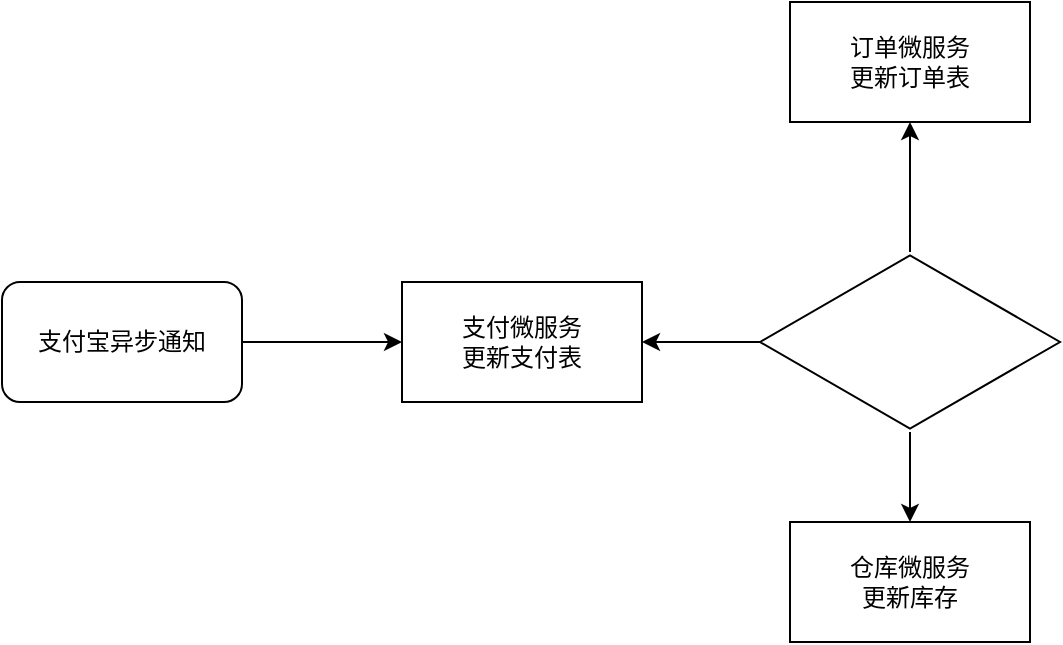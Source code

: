 <mxfile version="14.1.8" type="github">
  <diagram id="ar2vK6DzCe43jqtC_QXZ" name="第 1 页">
    <mxGraphModel dx="942" dy="619" grid="1" gridSize="10" guides="1" tooltips="1" connect="1" arrows="1" fold="1" page="1" pageScale="1" pageWidth="827" pageHeight="1169" background="#FFFFFF" math="0" shadow="0">
      <root>
        <mxCell id="0" />
        <mxCell id="1" parent="0" />
        <mxCell id="26NzWRgqNHz8Nd0e5YAE-2" value="" style="edgeStyle=orthogonalEdgeStyle;rounded=0;orthogonalLoop=1;jettySize=auto;html=1;" edge="1" parent="1" source="_QPw_0OSD-xxOuF4TyRC-1" target="26NzWRgqNHz8Nd0e5YAE-1">
          <mxGeometry relative="1" as="geometry" />
        </mxCell>
        <mxCell id="_QPw_0OSD-xxOuF4TyRC-1" value="支付宝异步通知" style="rounded=1;whiteSpace=wrap;html=1;" parent="1" vertex="1">
          <mxGeometry x="20" y="460" width="120" height="60" as="geometry" />
        </mxCell>
        <mxCell id="26NzWRgqNHz8Nd0e5YAE-1" value="支付微服务&lt;br&gt;更新支付表" style="rounded=0;whiteSpace=wrap;html=1;" vertex="1" parent="1">
          <mxGeometry x="220" y="460" width="120" height="60" as="geometry" />
        </mxCell>
        <mxCell id="26NzWRgqNHz8Nd0e5YAE-3" value="订单微服务&lt;br&gt;更新订单表" style="whiteSpace=wrap;html=1;rounded=0;" vertex="1" parent="1">
          <mxGeometry x="414" y="320" width="120" height="60" as="geometry" />
        </mxCell>
        <mxCell id="26NzWRgqNHz8Nd0e5YAE-5" value="仓库微服务&lt;br&gt;更新库存&lt;br&gt;" style="rounded=0;whiteSpace=wrap;html=1;" vertex="1" parent="1">
          <mxGeometry x="414" y="580" width="120" height="60" as="geometry" />
        </mxCell>
        <mxCell id="26NzWRgqNHz8Nd0e5YAE-7" value="" style="edgeStyle=orthogonalEdgeStyle;rounded=0;orthogonalLoop=1;jettySize=auto;html=1;" edge="1" parent="1" source="26NzWRgqNHz8Nd0e5YAE-6" target="26NzWRgqNHz8Nd0e5YAE-1">
          <mxGeometry relative="1" as="geometry" />
        </mxCell>
        <mxCell id="26NzWRgqNHz8Nd0e5YAE-8" value="" style="edgeStyle=orthogonalEdgeStyle;rounded=0;orthogonalLoop=1;jettySize=auto;html=1;" edge="1" parent="1" source="26NzWRgqNHz8Nd0e5YAE-6" target="26NzWRgqNHz8Nd0e5YAE-3">
          <mxGeometry relative="1" as="geometry" />
        </mxCell>
        <mxCell id="26NzWRgqNHz8Nd0e5YAE-9" value="" style="edgeStyle=orthogonalEdgeStyle;rounded=0;orthogonalLoop=1;jettySize=auto;html=1;" edge="1" parent="1" source="26NzWRgqNHz8Nd0e5YAE-6" target="26NzWRgqNHz8Nd0e5YAE-5">
          <mxGeometry relative="1" as="geometry" />
        </mxCell>
        <mxCell id="26NzWRgqNHz8Nd0e5YAE-6" value="" style="html=1;whiteSpace=wrap;aspect=fixed;shape=isoRectangle;" vertex="1" parent="1">
          <mxGeometry x="399" y="445" width="150" height="90" as="geometry" />
        </mxCell>
      </root>
    </mxGraphModel>
  </diagram>
</mxfile>
